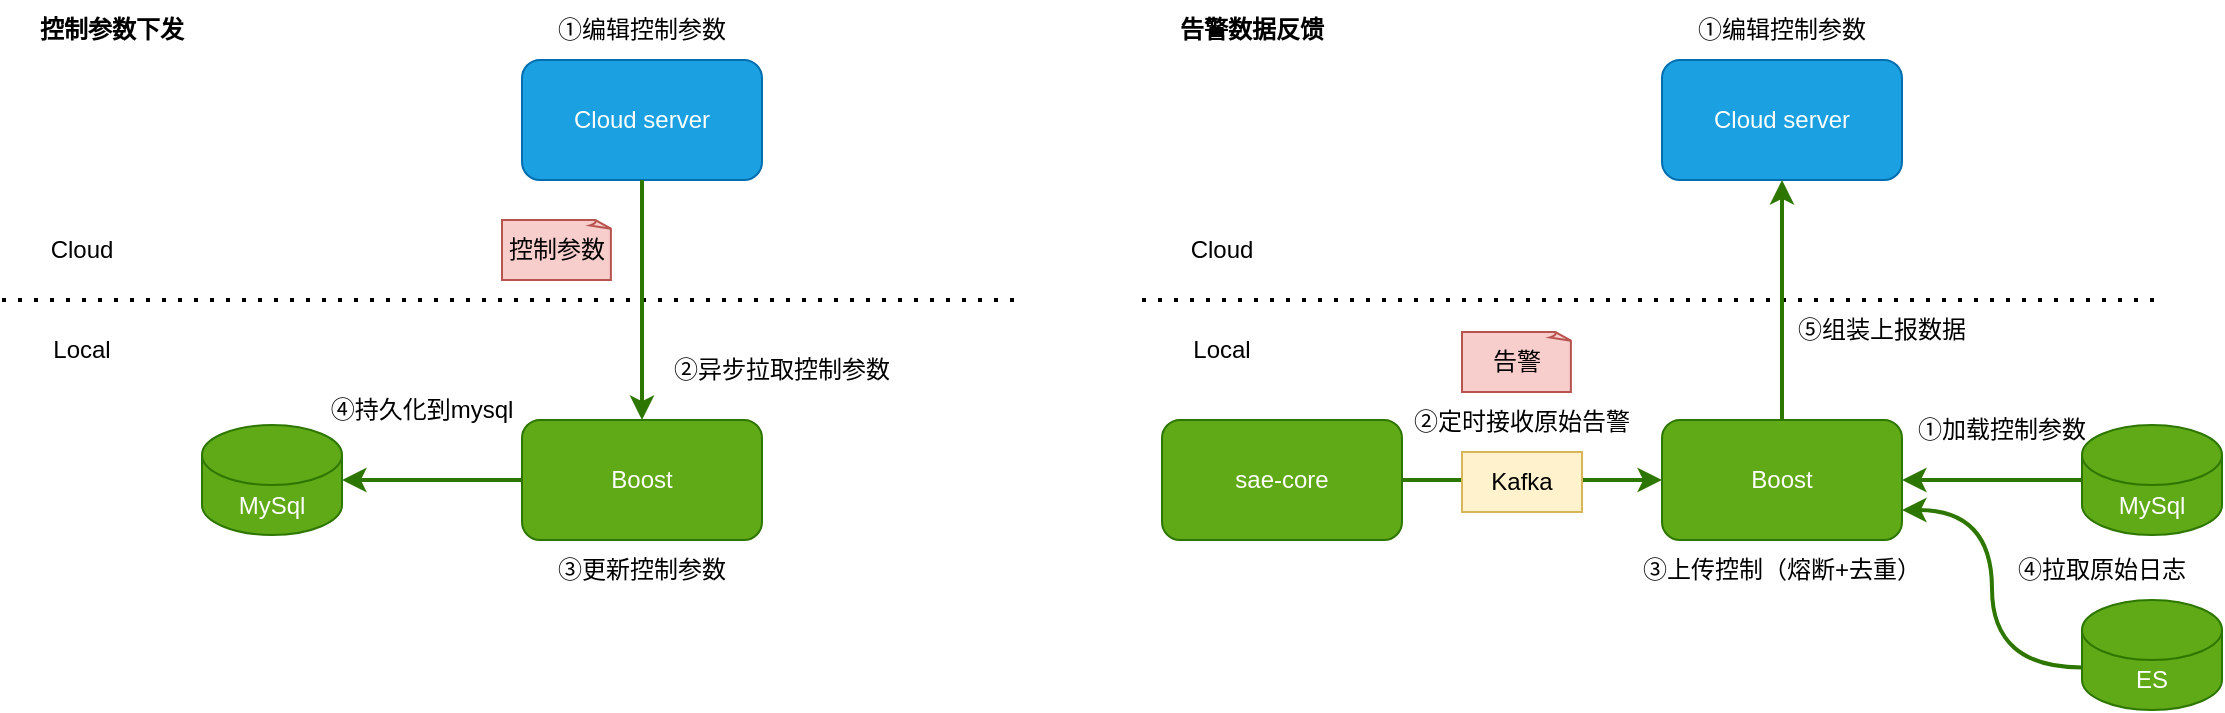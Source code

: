 <mxfile version="16.5.5" type="github">
  <diagram id="t6b9rKnDIsS_C2fRlYH6" name="Page-1">
    <mxGraphModel dx="934" dy="495" grid="1" gridSize="10" guides="1" tooltips="1" connect="1" arrows="1" fold="1" page="1" pageScale="1" pageWidth="827" pageHeight="1169" math="0" shadow="0">
      <root>
        <mxCell id="0" />
        <mxCell id="1" parent="0" />
        <mxCell id="UxuYxFG4b6_E9TaE2Zh3-1" value="" style="endArrow=none;dashed=1;html=1;dashPattern=1 3;strokeWidth=2;rounded=0;" edge="1" parent="1">
          <mxGeometry width="50" height="50" relative="1" as="geometry">
            <mxPoint x="10" y="360" as="sourcePoint" />
            <mxPoint x="520" y="360" as="targetPoint" />
          </mxGeometry>
        </mxCell>
        <mxCell id="UxuYxFG4b6_E9TaE2Zh3-3" value="Boost" style="rounded=1;whiteSpace=wrap;html=1;fillColor=#60a917;fontColor=#ffffff;strokeColor=#2D7600;" vertex="1" parent="1">
          <mxGeometry x="270" y="420" width="120" height="60" as="geometry" />
        </mxCell>
        <mxCell id="UxuYxFG4b6_E9TaE2Zh3-4" value="MySql" style="shape=cylinder3;whiteSpace=wrap;html=1;boundedLbl=1;backgroundOutline=1;size=15;fillColor=#60a917;fontColor=#ffffff;strokeColor=#2D7600;" vertex="1" parent="1">
          <mxGeometry x="110" y="422.5" width="70" height="55" as="geometry" />
        </mxCell>
        <mxCell id="UxuYxFG4b6_E9TaE2Zh3-9" value="Cloud server" style="rounded=1;whiteSpace=wrap;html=1;fontSize=12;fillColor=#1ba1e2;fontColor=#ffffff;strokeColor=#006EAF;" vertex="1" parent="1">
          <mxGeometry x="270" y="240" width="120" height="60" as="geometry" />
        </mxCell>
        <mxCell id="UxuYxFG4b6_E9TaE2Zh3-10" value="" style="endArrow=classic;html=1;rounded=0;fontSize=12;fillColor=#60a917;strokeColor=#2D7600;exitX=0.5;exitY=1;exitDx=0;exitDy=0;entryX=0.5;entryY=0;entryDx=0;entryDy=0;strokeWidth=2;" edge="1" parent="1" source="UxuYxFG4b6_E9TaE2Zh3-9" target="UxuYxFG4b6_E9TaE2Zh3-3">
          <mxGeometry width="50" height="50" relative="1" as="geometry">
            <mxPoint x="340" y="410" as="sourcePoint" />
            <mxPoint x="390" y="360" as="targetPoint" />
          </mxGeometry>
        </mxCell>
        <mxCell id="UxuYxFG4b6_E9TaE2Zh3-12" value="" style="endArrow=classic;html=1;rounded=0;fontSize=12;fillColor=#60a917;strokeColor=#2D7600;exitX=0;exitY=0.5;exitDx=0;exitDy=0;entryX=1;entryY=0.5;entryDx=0;entryDy=0;strokeWidth=2;entryPerimeter=0;" edge="1" parent="1" source="UxuYxFG4b6_E9TaE2Zh3-3" target="UxuYxFG4b6_E9TaE2Zh3-4">
          <mxGeometry width="50" height="50" relative="1" as="geometry">
            <mxPoint x="310" y="310" as="sourcePoint" />
            <mxPoint x="310" y="430" as="targetPoint" />
          </mxGeometry>
        </mxCell>
        <mxCell id="UxuYxFG4b6_E9TaE2Zh3-13" value="控制参数" style="whiteSpace=wrap;html=1;shape=mxgraph.basic.document;fontSize=12;fillColor=#f8cecc;strokeColor=#b85450;" vertex="1" parent="1">
          <mxGeometry x="260" y="320" width="55" height="30" as="geometry" />
        </mxCell>
        <mxCell id="UxuYxFG4b6_E9TaE2Zh3-18" value="①编辑控制参数" style="text;html=1;strokeColor=none;fillColor=none;align=center;verticalAlign=middle;whiteSpace=wrap;rounded=0;fontSize=12;fontColor=#000000;" vertex="1" parent="1">
          <mxGeometry x="280" y="210" width="100" height="30" as="geometry" />
        </mxCell>
        <mxCell id="UxuYxFG4b6_E9TaE2Zh3-19" value="②异步拉取控制参数" style="text;html=1;strokeColor=none;fillColor=none;align=center;verticalAlign=middle;whiteSpace=wrap;rounded=0;fontSize=12;fontColor=#000000;" vertex="1" parent="1">
          <mxGeometry x="340" y="380" width="120" height="30" as="geometry" />
        </mxCell>
        <mxCell id="UxuYxFG4b6_E9TaE2Zh3-20" value="③更新控制参数" style="text;html=1;strokeColor=none;fillColor=none;align=center;verticalAlign=middle;whiteSpace=wrap;rounded=0;fontSize=12;fontColor=#000000;" vertex="1" parent="1">
          <mxGeometry x="270" y="480" width="120" height="30" as="geometry" />
        </mxCell>
        <mxCell id="UxuYxFG4b6_E9TaE2Zh3-21" value="④持久化到mysql" style="text;html=1;strokeColor=none;fillColor=none;align=center;verticalAlign=middle;whiteSpace=wrap;rounded=0;fontSize=12;fontColor=#000000;" vertex="1" parent="1">
          <mxGeometry x="160" y="400" width="120" height="30" as="geometry" />
        </mxCell>
        <mxCell id="UxuYxFG4b6_E9TaE2Zh3-22" value="Cloud" style="text;html=1;strokeColor=none;fillColor=none;align=center;verticalAlign=middle;whiteSpace=wrap;rounded=0;fontSize=12;fontColor=#000000;" vertex="1" parent="1">
          <mxGeometry x="20" y="320" width="60" height="30" as="geometry" />
        </mxCell>
        <mxCell id="UxuYxFG4b6_E9TaE2Zh3-23" value="Local" style="text;html=1;strokeColor=none;fillColor=none;align=center;verticalAlign=middle;whiteSpace=wrap;rounded=0;fontSize=12;fontColor=#000000;" vertex="1" parent="1">
          <mxGeometry x="20" y="370" width="60" height="30" as="geometry" />
        </mxCell>
        <mxCell id="UxuYxFG4b6_E9TaE2Zh3-24" value="" style="endArrow=none;dashed=1;html=1;dashPattern=1 3;strokeWidth=2;rounded=0;" edge="1" parent="1">
          <mxGeometry width="50" height="50" relative="1" as="geometry">
            <mxPoint x="580" y="360.0" as="sourcePoint" />
            <mxPoint x="1090" y="360.0" as="targetPoint" />
          </mxGeometry>
        </mxCell>
        <mxCell id="UxuYxFG4b6_E9TaE2Zh3-25" value="Boost" style="rounded=1;whiteSpace=wrap;html=1;fillColor=#60a917;fontColor=#ffffff;strokeColor=#2D7600;" vertex="1" parent="1">
          <mxGeometry x="840" y="420" width="120" height="60" as="geometry" />
        </mxCell>
        <mxCell id="UxuYxFG4b6_E9TaE2Zh3-26" value="MySql" style="shape=cylinder3;whiteSpace=wrap;html=1;boundedLbl=1;backgroundOutline=1;size=15;fillColor=#60a917;fontColor=#ffffff;strokeColor=#2D7600;" vertex="1" parent="1">
          <mxGeometry x="1050" y="422.5" width="70" height="55" as="geometry" />
        </mxCell>
        <mxCell id="UxuYxFG4b6_E9TaE2Zh3-27" value="Cloud server" style="rounded=1;whiteSpace=wrap;html=1;fontSize=12;fillColor=#1ba1e2;fontColor=#ffffff;strokeColor=#006EAF;" vertex="1" parent="1">
          <mxGeometry x="840" y="240" width="120" height="60" as="geometry" />
        </mxCell>
        <mxCell id="UxuYxFG4b6_E9TaE2Zh3-28" value="" style="endArrow=classic;html=1;rounded=0;fontSize=12;fillColor=#60a917;strokeColor=#2D7600;entryX=0.5;entryY=1;entryDx=0;entryDy=0;strokeWidth=2;exitX=0.5;exitY=0;exitDx=0;exitDy=0;" edge="1" parent="1" source="UxuYxFG4b6_E9TaE2Zh3-25" target="UxuYxFG4b6_E9TaE2Zh3-27">
          <mxGeometry width="50" height="50" relative="1" as="geometry">
            <mxPoint x="870" y="390" as="sourcePoint" />
            <mxPoint x="960" y="360" as="targetPoint" />
          </mxGeometry>
        </mxCell>
        <mxCell id="UxuYxFG4b6_E9TaE2Zh3-30" value="告警" style="whiteSpace=wrap;html=1;shape=mxgraph.basic.document;fontSize=12;fillColor=#f8cecc;strokeColor=#b85450;" vertex="1" parent="1">
          <mxGeometry x="740" y="376" width="55" height="30" as="geometry" />
        </mxCell>
        <mxCell id="UxuYxFG4b6_E9TaE2Zh3-31" value="①编辑控制参数" style="text;html=1;strokeColor=none;fillColor=none;align=center;verticalAlign=middle;whiteSpace=wrap;rounded=0;fontSize=12;fontColor=#000000;" vertex="1" parent="1">
          <mxGeometry x="850" y="210" width="100" height="30" as="geometry" />
        </mxCell>
        <mxCell id="UxuYxFG4b6_E9TaE2Zh3-35" value="Cloud" style="text;html=1;strokeColor=none;fillColor=none;align=center;verticalAlign=middle;whiteSpace=wrap;rounded=0;fontSize=12;fontColor=#000000;" vertex="1" parent="1">
          <mxGeometry x="590" y="320" width="60" height="30" as="geometry" />
        </mxCell>
        <mxCell id="UxuYxFG4b6_E9TaE2Zh3-36" value="Local" style="text;html=1;strokeColor=none;fillColor=none;align=center;verticalAlign=middle;whiteSpace=wrap;rounded=0;fontSize=12;fontColor=#000000;" vertex="1" parent="1">
          <mxGeometry x="590" y="370" width="60" height="30" as="geometry" />
        </mxCell>
        <mxCell id="UxuYxFG4b6_E9TaE2Zh3-37" value="" style="endArrow=classic;html=1;rounded=0;fontSize=12;fillColor=#60a917;strokeColor=#2D7600;exitX=0;exitY=0.5;exitDx=0;exitDy=0;entryX=1;entryY=0.5;entryDx=0;entryDy=0;strokeWidth=2;exitPerimeter=0;" edge="1" parent="1" source="UxuYxFG4b6_E9TaE2Zh3-26" target="UxuYxFG4b6_E9TaE2Zh3-25">
          <mxGeometry width="50" height="50" relative="1" as="geometry">
            <mxPoint x="840" y="450" as="sourcePoint" />
            <mxPoint x="740" y="450" as="targetPoint" />
          </mxGeometry>
        </mxCell>
        <mxCell id="UxuYxFG4b6_E9TaE2Zh3-38" value="①加载控制参数" style="text;html=1;strokeColor=none;fillColor=none;align=center;verticalAlign=middle;whiteSpace=wrap;rounded=0;fontSize=12;fontColor=#000000;" vertex="1" parent="1">
          <mxGeometry x="960" y="410" width="100" height="30" as="geometry" />
        </mxCell>
        <mxCell id="UxuYxFG4b6_E9TaE2Zh3-39" value="控制参数下发" style="text;html=1;strokeColor=none;fillColor=none;align=center;verticalAlign=middle;whiteSpace=wrap;rounded=0;fontSize=12;fontColor=#000000;fontStyle=1" vertex="1" parent="1">
          <mxGeometry x="20" y="210" width="90" height="30" as="geometry" />
        </mxCell>
        <mxCell id="UxuYxFG4b6_E9TaE2Zh3-40" value="告警数据反馈" style="text;html=1;strokeColor=none;fillColor=none;align=center;verticalAlign=middle;whiteSpace=wrap;rounded=0;fontSize=12;fontColor=#000000;fontStyle=1" vertex="1" parent="1">
          <mxGeometry x="590" y="210" width="90" height="30" as="geometry" />
        </mxCell>
        <mxCell id="UxuYxFG4b6_E9TaE2Zh3-41" value="sae-core" style="rounded=1;whiteSpace=wrap;html=1;fillColor=#60a917;fontColor=#ffffff;strokeColor=#2D7600;" vertex="1" parent="1">
          <mxGeometry x="590" y="420" width="120" height="60" as="geometry" />
        </mxCell>
        <mxCell id="UxuYxFG4b6_E9TaE2Zh3-42" value="" style="endArrow=classic;html=1;rounded=0;fontSize=12;fillColor=#60a917;strokeColor=#2D7600;exitX=1;exitY=0.5;exitDx=0;exitDy=0;entryX=0;entryY=0.5;entryDx=0;entryDy=0;strokeWidth=2;" edge="1" parent="1" source="UxuYxFG4b6_E9TaE2Zh3-41" target="UxuYxFG4b6_E9TaE2Zh3-25">
          <mxGeometry width="50" height="50" relative="1" as="geometry">
            <mxPoint x="1060" y="460" as="sourcePoint" />
            <mxPoint x="970" y="460" as="targetPoint" />
          </mxGeometry>
        </mxCell>
        <mxCell id="UxuYxFG4b6_E9TaE2Zh3-43" value="Kafka" style="rounded=0;whiteSpace=wrap;html=1;fontSize=12;fillColor=#fff2cc;strokeColor=#d6b656;" vertex="1" parent="1">
          <mxGeometry x="740" y="436" width="60" height="30" as="geometry" />
        </mxCell>
        <mxCell id="UxuYxFG4b6_E9TaE2Zh3-44" value="②定时接收原始告警" style="text;html=1;strokeColor=none;fillColor=none;align=center;verticalAlign=middle;whiteSpace=wrap;rounded=0;fontSize=12;fontColor=#000000;" vertex="1" parent="1">
          <mxGeometry x="710" y="406" width="120" height="30" as="geometry" />
        </mxCell>
        <mxCell id="UxuYxFG4b6_E9TaE2Zh3-45" value="⑤组装上报数据" style="text;html=1;strokeColor=none;fillColor=none;align=center;verticalAlign=middle;whiteSpace=wrap;rounded=0;fontSize=12;fontColor=#000000;" vertex="1" parent="1">
          <mxGeometry x="890" y="360" width="120" height="30" as="geometry" />
        </mxCell>
        <mxCell id="UxuYxFG4b6_E9TaE2Zh3-46" value="ES" style="shape=cylinder3;whiteSpace=wrap;html=1;boundedLbl=1;backgroundOutline=1;size=15;fillColor=#60a917;fontColor=#ffffff;strokeColor=#2D7600;" vertex="1" parent="1">
          <mxGeometry x="1050" y="510" width="70" height="55" as="geometry" />
        </mxCell>
        <mxCell id="UxuYxFG4b6_E9TaE2Zh3-47" value="" style="endArrow=classic;html=1;rounded=0;fontSize=12;fillColor=#60a917;strokeColor=#2D7600;exitX=0;exitY=0;exitDx=0;exitDy=33.75;entryX=1;entryY=0.75;entryDx=0;entryDy=0;strokeWidth=2;exitPerimeter=0;edgeStyle=orthogonalEdgeStyle;curved=1;" edge="1" parent="1" source="UxuYxFG4b6_E9TaE2Zh3-46" target="UxuYxFG4b6_E9TaE2Zh3-25">
          <mxGeometry width="50" height="50" relative="1" as="geometry">
            <mxPoint x="1060" y="460" as="sourcePoint" />
            <mxPoint x="970" y="460" as="targetPoint" />
          </mxGeometry>
        </mxCell>
        <mxCell id="UxuYxFG4b6_E9TaE2Zh3-48" value="③上传控制（熔断+去重）" style="text;html=1;strokeColor=none;fillColor=none;align=center;verticalAlign=middle;whiteSpace=wrap;rounded=0;fontSize=12;fontColor=#000000;" vertex="1" parent="1">
          <mxGeometry x="825" y="480" width="150" height="30" as="geometry" />
        </mxCell>
        <mxCell id="UxuYxFG4b6_E9TaE2Zh3-49" value="④拉取原始日志" style="text;html=1;strokeColor=none;fillColor=none;align=center;verticalAlign=middle;whiteSpace=wrap;rounded=0;fontSize=12;fontColor=#000000;" vertex="1" parent="1">
          <mxGeometry x="1000" y="480" width="120" height="30" as="geometry" />
        </mxCell>
      </root>
    </mxGraphModel>
  </diagram>
</mxfile>
